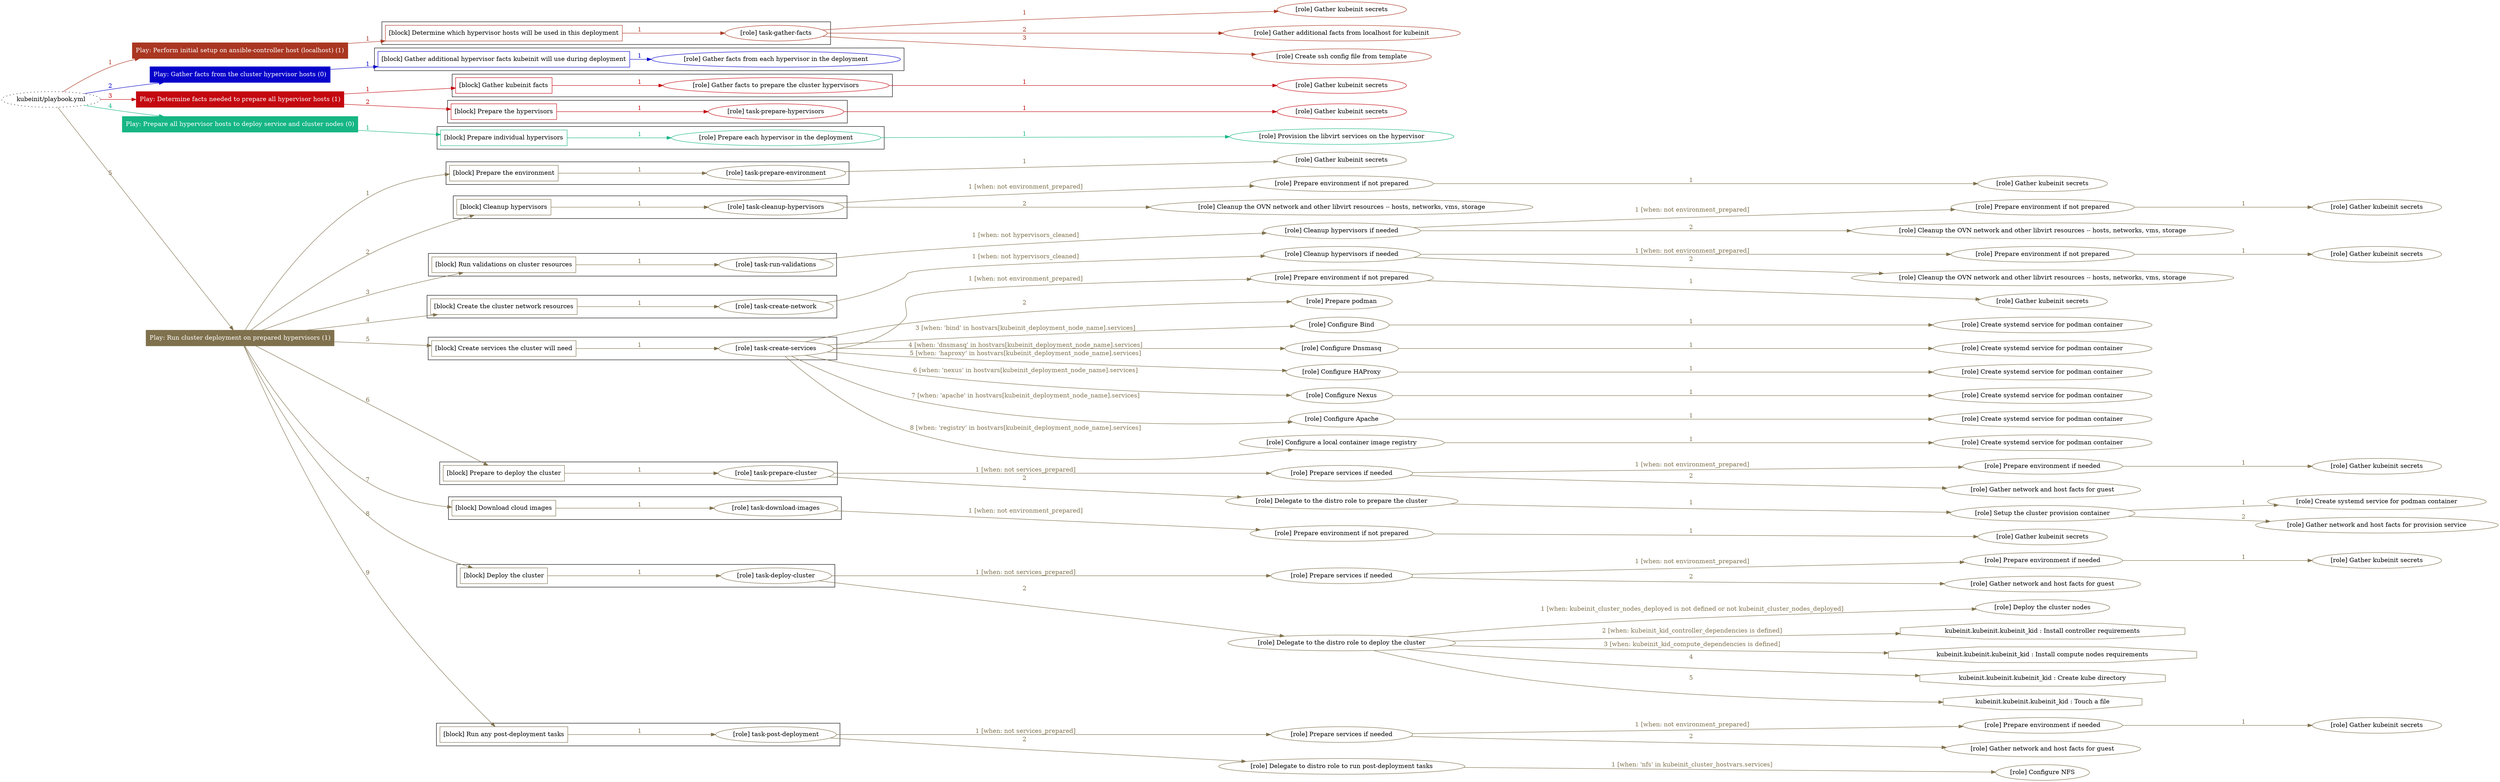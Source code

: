 digraph {
	graph [concentrate=true ordering=in rankdir=LR ratio=fill]
	edge [esep=5 sep=10]
	"kubeinit/playbook.yml" [URL="/home/runner/work/kubeinit/kubeinit/kubeinit/playbook.yml" id=playbook_79541e3f style=dotted]
	play_26c8e779 [label="Play: Perform initial setup on ansible-controller host (localhost) (1)" URL="/home/runner/work/kubeinit/kubeinit/kubeinit/playbook.yml" color="#aa3722" fontcolor="#ffffff" id=play_26c8e779 shape=box style=filled tooltip=localhost]
	"kubeinit/playbook.yml" -> play_26c8e779 [label="1 " color="#aa3722" fontcolor="#aa3722" id=edge_8988d601 labeltooltip="1 " tooltip="1 "]
	subgraph "Gather kubeinit secrets" {
		role_aeaece37 [label="[role] Gather kubeinit secrets" URL="/home/runner/.ansible/collections/ansible_collections/kubeinit/kubeinit/roles/kubeinit_prepare/tasks/build_hypervisors_group.yml" color="#aa3722" id=role_aeaece37 tooltip="Gather kubeinit secrets"]
	}
	subgraph "Gather additional facts from localhost for kubeinit" {
		role_9eec847f [label="[role] Gather additional facts from localhost for kubeinit" URL="/home/runner/.ansible/collections/ansible_collections/kubeinit/kubeinit/roles/kubeinit_prepare/tasks/build_hypervisors_group.yml" color="#aa3722" id=role_9eec847f tooltip="Gather additional facts from localhost for kubeinit"]
	}
	subgraph "Create ssh config file from template" {
		role_87ba02e7 [label="[role] Create ssh config file from template" URL="/home/runner/.ansible/collections/ansible_collections/kubeinit/kubeinit/roles/kubeinit_prepare/tasks/build_hypervisors_group.yml" color="#aa3722" id=role_87ba02e7 tooltip="Create ssh config file from template"]
	}
	subgraph "task-gather-facts" {
		role_8ce17338 [label="[role] task-gather-facts" URL="/home/runner/work/kubeinit/kubeinit/kubeinit/playbook.yml" color="#aa3722" id=role_8ce17338 tooltip="task-gather-facts"]
		role_8ce17338 -> role_aeaece37 [label="1 " color="#aa3722" fontcolor="#aa3722" id=edge_d1868c3d labeltooltip="1 " tooltip="1 "]
		role_8ce17338 -> role_9eec847f [label="2 " color="#aa3722" fontcolor="#aa3722" id=edge_282e87e9 labeltooltip="2 " tooltip="2 "]
		role_8ce17338 -> role_87ba02e7 [label="3 " color="#aa3722" fontcolor="#aa3722" id=edge_1ed24273 labeltooltip="3 " tooltip="3 "]
	}
	subgraph "Play: Perform initial setup on ansible-controller host (localhost) (1)" {
		play_26c8e779 -> block_5831ff7d [label=1 color="#aa3722" fontcolor="#aa3722" id=edge_ae1bc82e labeltooltip=1 tooltip=1]
		subgraph cluster_block_5831ff7d {
			block_5831ff7d [label="[block] Determine which hypervisor hosts will be used in this deployment" URL="/home/runner/work/kubeinit/kubeinit/kubeinit/playbook.yml" color="#aa3722" id=block_5831ff7d labeltooltip="Determine which hypervisor hosts will be used in this deployment" shape=box tooltip="Determine which hypervisor hosts will be used in this deployment"]
			block_5831ff7d -> role_8ce17338 [label="1 " color="#aa3722" fontcolor="#aa3722" id=edge_604981a9 labeltooltip="1 " tooltip="1 "]
		}
	}
	play_e674e7d5 [label="Play: Gather facts from the cluster hypervisor hosts (0)" URL="/home/runner/work/kubeinit/kubeinit/kubeinit/playbook.yml" color="#0602ca" fontcolor="#ffffff" id=play_e674e7d5 shape=box style=filled tooltip="Play: Gather facts from the cluster hypervisor hosts (0)"]
	"kubeinit/playbook.yml" -> play_e674e7d5 [label="2 " color="#0602ca" fontcolor="#0602ca" id=edge_25de1b1a labeltooltip="2 " tooltip="2 "]
	subgraph "Gather facts from each hypervisor in the deployment" {
		role_aee736d3 [label="[role] Gather facts from each hypervisor in the deployment" URL="/home/runner/work/kubeinit/kubeinit/kubeinit/playbook.yml" color="#0602ca" id=role_aee736d3 tooltip="Gather facts from each hypervisor in the deployment"]
	}
	subgraph "Play: Gather facts from the cluster hypervisor hosts (0)" {
		play_e674e7d5 -> block_ab4a58d5 [label=1 color="#0602ca" fontcolor="#0602ca" id=edge_89d11f02 labeltooltip=1 tooltip=1]
		subgraph cluster_block_ab4a58d5 {
			block_ab4a58d5 [label="[block] Gather additional hypervisor facts kubeinit will use during deployment" URL="/home/runner/work/kubeinit/kubeinit/kubeinit/playbook.yml" color="#0602ca" id=block_ab4a58d5 labeltooltip="Gather additional hypervisor facts kubeinit will use during deployment" shape=box tooltip="Gather additional hypervisor facts kubeinit will use during deployment"]
			block_ab4a58d5 -> role_aee736d3 [label="1 " color="#0602ca" fontcolor="#0602ca" id=edge_5551e52d labeltooltip="1 " tooltip="1 "]
		}
	}
	play_ed9dcb55 [label="Play: Determine facts needed to prepare all hypervisor hosts (1)" URL="/home/runner/work/kubeinit/kubeinit/kubeinit/playbook.yml" color="#c40810" fontcolor="#ffffff" id=play_ed9dcb55 shape=box style=filled tooltip=localhost]
	"kubeinit/playbook.yml" -> play_ed9dcb55 [label="3 " color="#c40810" fontcolor="#c40810" id=edge_3f5843a8 labeltooltip="3 " tooltip="3 "]
	subgraph "Gather kubeinit secrets" {
		role_28d73170 [label="[role] Gather kubeinit secrets" URL="/home/runner/.ansible/collections/ansible_collections/kubeinit/kubeinit/roles/kubeinit_prepare/tasks/gather_kubeinit_facts.yml" color="#c40810" id=role_28d73170 tooltip="Gather kubeinit secrets"]
	}
	subgraph "Gather facts to prepare the cluster hypervisors" {
		role_e8538171 [label="[role] Gather facts to prepare the cluster hypervisors" URL="/home/runner/work/kubeinit/kubeinit/kubeinit/playbook.yml" color="#c40810" id=role_e8538171 tooltip="Gather facts to prepare the cluster hypervisors"]
		role_e8538171 -> role_28d73170 [label="1 " color="#c40810" fontcolor="#c40810" id=edge_202aa873 labeltooltip="1 " tooltip="1 "]
	}
	subgraph "Gather kubeinit secrets" {
		role_7f4f9fd5 [label="[role] Gather kubeinit secrets" URL="/home/runner/.ansible/collections/ansible_collections/kubeinit/kubeinit/roles/kubeinit_prepare/tasks/gather_kubeinit_facts.yml" color="#c40810" id=role_7f4f9fd5 tooltip="Gather kubeinit secrets"]
	}
	subgraph "task-prepare-hypervisors" {
		role_4d806db1 [label="[role] task-prepare-hypervisors" URL="/home/runner/work/kubeinit/kubeinit/kubeinit/playbook.yml" color="#c40810" id=role_4d806db1 tooltip="task-prepare-hypervisors"]
		role_4d806db1 -> role_7f4f9fd5 [label="1 " color="#c40810" fontcolor="#c40810" id=edge_14dd0115 labeltooltip="1 " tooltip="1 "]
	}
	subgraph "Play: Determine facts needed to prepare all hypervisor hosts (1)" {
		play_ed9dcb55 -> block_19e93d2b [label=1 color="#c40810" fontcolor="#c40810" id=edge_f7c60423 labeltooltip=1 tooltip=1]
		subgraph cluster_block_19e93d2b {
			block_19e93d2b [label="[block] Gather kubeinit facts" URL="/home/runner/work/kubeinit/kubeinit/kubeinit/playbook.yml" color="#c40810" id=block_19e93d2b labeltooltip="Gather kubeinit facts" shape=box tooltip="Gather kubeinit facts"]
			block_19e93d2b -> role_e8538171 [label="1 " color="#c40810" fontcolor="#c40810" id=edge_b71b77ab labeltooltip="1 " tooltip="1 "]
		}
		play_ed9dcb55 -> block_091d758d [label=2 color="#c40810" fontcolor="#c40810" id=edge_b03a3d23 labeltooltip=2 tooltip=2]
		subgraph cluster_block_091d758d {
			block_091d758d [label="[block] Prepare the hypervisors" URL="/home/runner/work/kubeinit/kubeinit/kubeinit/playbook.yml" color="#c40810" id=block_091d758d labeltooltip="Prepare the hypervisors" shape=box tooltip="Prepare the hypervisors"]
			block_091d758d -> role_4d806db1 [label="1 " color="#c40810" fontcolor="#c40810" id=edge_c1de7506 labeltooltip="1 " tooltip="1 "]
		}
	}
	play_1d699cfe [label="Play: Prepare all hypervisor hosts to deploy service and cluster nodes (0)" URL="/home/runner/work/kubeinit/kubeinit/kubeinit/playbook.yml" color="#16b684" fontcolor="#ffffff" id=play_1d699cfe shape=box style=filled tooltip="Play: Prepare all hypervisor hosts to deploy service and cluster nodes (0)"]
	"kubeinit/playbook.yml" -> play_1d699cfe [label="4 " color="#16b684" fontcolor="#16b684" id=edge_c2a1ce18 labeltooltip="4 " tooltip="4 "]
	subgraph "Provision the libvirt services on the hypervisor" {
		role_75b292bc [label="[role] Provision the libvirt services on the hypervisor" URL="/home/runner/.ansible/collections/ansible_collections/kubeinit/kubeinit/roles/kubeinit_prepare/tasks/prepare_hypervisor.yml" color="#16b684" id=role_75b292bc tooltip="Provision the libvirt services on the hypervisor"]
	}
	subgraph "Prepare each hypervisor in the deployment" {
		role_d7b59874 [label="[role] Prepare each hypervisor in the deployment" URL="/home/runner/work/kubeinit/kubeinit/kubeinit/playbook.yml" color="#16b684" id=role_d7b59874 tooltip="Prepare each hypervisor in the deployment"]
		role_d7b59874 -> role_75b292bc [label="1 " color="#16b684" fontcolor="#16b684" id=edge_bbb09a56 labeltooltip="1 " tooltip="1 "]
	}
	subgraph "Play: Prepare all hypervisor hosts to deploy service and cluster nodes (0)" {
		play_1d699cfe -> block_638eb447 [label=1 color="#16b684" fontcolor="#16b684" id=edge_f7ec9edc labeltooltip=1 tooltip=1]
		subgraph cluster_block_638eb447 {
			block_638eb447 [label="[block] Prepare individual hypervisors" URL="/home/runner/work/kubeinit/kubeinit/kubeinit/playbook.yml" color="#16b684" id=block_638eb447 labeltooltip="Prepare individual hypervisors" shape=box tooltip="Prepare individual hypervisors"]
			block_638eb447 -> role_d7b59874 [label="1 " color="#16b684" fontcolor="#16b684" id=edge_324ed79d labeltooltip="1 " tooltip="1 "]
		}
	}
	play_2440c333 [label="Play: Run cluster deployment on prepared hypervisors (1)" URL="/home/runner/work/kubeinit/kubeinit/kubeinit/playbook.yml" color="#7f714d" fontcolor="#ffffff" id=play_2440c333 shape=box style=filled tooltip=localhost]
	"kubeinit/playbook.yml" -> play_2440c333 [label="5 " color="#7f714d" fontcolor="#7f714d" id=edge_60527dc0 labeltooltip="5 " tooltip="5 "]
	subgraph "Gather kubeinit secrets" {
		role_a4f2343d [label="[role] Gather kubeinit secrets" URL="/home/runner/.ansible/collections/ansible_collections/kubeinit/kubeinit/roles/kubeinit_prepare/tasks/gather_kubeinit_facts.yml" color="#7f714d" id=role_a4f2343d tooltip="Gather kubeinit secrets"]
	}
	subgraph "task-prepare-environment" {
		role_14c4640f [label="[role] task-prepare-environment" URL="/home/runner/work/kubeinit/kubeinit/kubeinit/playbook.yml" color="#7f714d" id=role_14c4640f tooltip="task-prepare-environment"]
		role_14c4640f -> role_a4f2343d [label="1 " color="#7f714d" fontcolor="#7f714d" id=edge_bebf79c7 labeltooltip="1 " tooltip="1 "]
	}
	subgraph "Gather kubeinit secrets" {
		role_a618d29a [label="[role] Gather kubeinit secrets" URL="/home/runner/.ansible/collections/ansible_collections/kubeinit/kubeinit/roles/kubeinit_prepare/tasks/gather_kubeinit_facts.yml" color="#7f714d" id=role_a618d29a tooltip="Gather kubeinit secrets"]
	}
	subgraph "Prepare environment if not prepared" {
		role_bf1acd76 [label="[role] Prepare environment if not prepared" URL="/home/runner/.ansible/collections/ansible_collections/kubeinit/kubeinit/roles/kubeinit_prepare/tasks/cleanup_hypervisors.yml" color="#7f714d" id=role_bf1acd76 tooltip="Prepare environment if not prepared"]
		role_bf1acd76 -> role_a618d29a [label="1 " color="#7f714d" fontcolor="#7f714d" id=edge_2f3f2325 labeltooltip="1 " tooltip="1 "]
	}
	subgraph "Cleanup the OVN network and other libvirt resources -- hosts, networks, vms, storage" {
		role_d01273cd [label="[role] Cleanup the OVN network and other libvirt resources -- hosts, networks, vms, storage" URL="/home/runner/.ansible/collections/ansible_collections/kubeinit/kubeinit/roles/kubeinit_prepare/tasks/cleanup_hypervisors.yml" color="#7f714d" id=role_d01273cd tooltip="Cleanup the OVN network and other libvirt resources -- hosts, networks, vms, storage"]
	}
	subgraph "task-cleanup-hypervisors" {
		role_d1f30186 [label="[role] task-cleanup-hypervisors" URL="/home/runner/work/kubeinit/kubeinit/kubeinit/playbook.yml" color="#7f714d" id=role_d1f30186 tooltip="task-cleanup-hypervisors"]
		role_d1f30186 -> role_bf1acd76 [label="1 [when: not environment_prepared]" color="#7f714d" fontcolor="#7f714d" id=edge_6ead3f8d labeltooltip="1 [when: not environment_prepared]" tooltip="1 [when: not environment_prepared]"]
		role_d1f30186 -> role_d01273cd [label="2 " color="#7f714d" fontcolor="#7f714d" id=edge_6fa1b409 labeltooltip="2 " tooltip="2 "]
	}
	subgraph "Gather kubeinit secrets" {
		role_d3eb1003 [label="[role] Gather kubeinit secrets" URL="/home/runner/.ansible/collections/ansible_collections/kubeinit/kubeinit/roles/kubeinit_prepare/tasks/gather_kubeinit_facts.yml" color="#7f714d" id=role_d3eb1003 tooltip="Gather kubeinit secrets"]
	}
	subgraph "Prepare environment if not prepared" {
		role_047a31d1 [label="[role] Prepare environment if not prepared" URL="/home/runner/.ansible/collections/ansible_collections/kubeinit/kubeinit/roles/kubeinit_prepare/tasks/cleanup_hypervisors.yml" color="#7f714d" id=role_047a31d1 tooltip="Prepare environment if not prepared"]
		role_047a31d1 -> role_d3eb1003 [label="1 " color="#7f714d" fontcolor="#7f714d" id=edge_0b61aef5 labeltooltip="1 " tooltip="1 "]
	}
	subgraph "Cleanup the OVN network and other libvirt resources -- hosts, networks, vms, storage" {
		role_cc33bcde [label="[role] Cleanup the OVN network and other libvirt resources -- hosts, networks, vms, storage" URL="/home/runner/.ansible/collections/ansible_collections/kubeinit/kubeinit/roles/kubeinit_prepare/tasks/cleanup_hypervisors.yml" color="#7f714d" id=role_cc33bcde tooltip="Cleanup the OVN network and other libvirt resources -- hosts, networks, vms, storage"]
	}
	subgraph "Cleanup hypervisors if needed" {
		role_0926f16d [label="[role] Cleanup hypervisors if needed" URL="/home/runner/.ansible/collections/ansible_collections/kubeinit/kubeinit/roles/kubeinit_validations/tasks/main.yml" color="#7f714d" id=role_0926f16d tooltip="Cleanup hypervisors if needed"]
		role_0926f16d -> role_047a31d1 [label="1 [when: not environment_prepared]" color="#7f714d" fontcolor="#7f714d" id=edge_1082efed labeltooltip="1 [when: not environment_prepared]" tooltip="1 [when: not environment_prepared]"]
		role_0926f16d -> role_cc33bcde [label="2 " color="#7f714d" fontcolor="#7f714d" id=edge_0d527534 labeltooltip="2 " tooltip="2 "]
	}
	subgraph "task-run-validations" {
		role_dab87984 [label="[role] task-run-validations" URL="/home/runner/work/kubeinit/kubeinit/kubeinit/playbook.yml" color="#7f714d" id=role_dab87984 tooltip="task-run-validations"]
		role_dab87984 -> role_0926f16d [label="1 [when: not hypervisors_cleaned]" color="#7f714d" fontcolor="#7f714d" id=edge_0d5d5e05 labeltooltip="1 [when: not hypervisors_cleaned]" tooltip="1 [when: not hypervisors_cleaned]"]
	}
	subgraph "Gather kubeinit secrets" {
		role_70370b35 [label="[role] Gather kubeinit secrets" URL="/home/runner/.ansible/collections/ansible_collections/kubeinit/kubeinit/roles/kubeinit_prepare/tasks/gather_kubeinit_facts.yml" color="#7f714d" id=role_70370b35 tooltip="Gather kubeinit secrets"]
	}
	subgraph "Prepare environment if not prepared" {
		role_aed953ca [label="[role] Prepare environment if not prepared" URL="/home/runner/.ansible/collections/ansible_collections/kubeinit/kubeinit/roles/kubeinit_prepare/tasks/cleanup_hypervisors.yml" color="#7f714d" id=role_aed953ca tooltip="Prepare environment if not prepared"]
		role_aed953ca -> role_70370b35 [label="1 " color="#7f714d" fontcolor="#7f714d" id=edge_cee04be6 labeltooltip="1 " tooltip="1 "]
	}
	subgraph "Cleanup the OVN network and other libvirt resources -- hosts, networks, vms, storage" {
		role_7764d1d2 [label="[role] Cleanup the OVN network and other libvirt resources -- hosts, networks, vms, storage" URL="/home/runner/.ansible/collections/ansible_collections/kubeinit/kubeinit/roles/kubeinit_prepare/tasks/cleanup_hypervisors.yml" color="#7f714d" id=role_7764d1d2 tooltip="Cleanup the OVN network and other libvirt resources -- hosts, networks, vms, storage"]
	}
	subgraph "Cleanup hypervisors if needed" {
		role_1d253d7e [label="[role] Cleanup hypervisors if needed" URL="/home/runner/.ansible/collections/ansible_collections/kubeinit/kubeinit/roles/kubeinit_libvirt/tasks/create_network.yml" color="#7f714d" id=role_1d253d7e tooltip="Cleanup hypervisors if needed"]
		role_1d253d7e -> role_aed953ca [label="1 [when: not environment_prepared]" color="#7f714d" fontcolor="#7f714d" id=edge_e3dfb43f labeltooltip="1 [when: not environment_prepared]" tooltip="1 [when: not environment_prepared]"]
		role_1d253d7e -> role_7764d1d2 [label="2 " color="#7f714d" fontcolor="#7f714d" id=edge_737e1854 labeltooltip="2 " tooltip="2 "]
	}
	subgraph "task-create-network" {
		role_d78de27f [label="[role] task-create-network" URL="/home/runner/work/kubeinit/kubeinit/kubeinit/playbook.yml" color="#7f714d" id=role_d78de27f tooltip="task-create-network"]
		role_d78de27f -> role_1d253d7e [label="1 [when: not hypervisors_cleaned]" color="#7f714d" fontcolor="#7f714d" id=edge_42c354cd labeltooltip="1 [when: not hypervisors_cleaned]" tooltip="1 [when: not hypervisors_cleaned]"]
	}
	subgraph "Gather kubeinit secrets" {
		role_b8cc7cc4 [label="[role] Gather kubeinit secrets" URL="/home/runner/.ansible/collections/ansible_collections/kubeinit/kubeinit/roles/kubeinit_prepare/tasks/gather_kubeinit_facts.yml" color="#7f714d" id=role_b8cc7cc4 tooltip="Gather kubeinit secrets"]
	}
	subgraph "Prepare environment if not prepared" {
		role_7da14a32 [label="[role] Prepare environment if not prepared" URL="/home/runner/.ansible/collections/ansible_collections/kubeinit/kubeinit/roles/kubeinit_services/tasks/main.yml" color="#7f714d" id=role_7da14a32 tooltip="Prepare environment if not prepared"]
		role_7da14a32 -> role_b8cc7cc4 [label="1 " color="#7f714d" fontcolor="#7f714d" id=edge_ada82714 labeltooltip="1 " tooltip="1 "]
	}
	subgraph "Prepare podman" {
		role_431445ba [label="[role] Prepare podman" URL="/home/runner/.ansible/collections/ansible_collections/kubeinit/kubeinit/roles/kubeinit_services/tasks/00_create_service_pod.yml" color="#7f714d" id=role_431445ba tooltip="Prepare podman"]
	}
	subgraph "Create systemd service for podman container" {
		role_997f4a48 [label="[role] Create systemd service for podman container" URL="/home/runner/.ansible/collections/ansible_collections/kubeinit/kubeinit/roles/kubeinit_bind/tasks/main.yml" color="#7f714d" id=role_997f4a48 tooltip="Create systemd service for podman container"]
	}
	subgraph "Configure Bind" {
		role_c1987ecc [label="[role] Configure Bind" URL="/home/runner/.ansible/collections/ansible_collections/kubeinit/kubeinit/roles/kubeinit_services/tasks/start_services_containers.yml" color="#7f714d" id=role_c1987ecc tooltip="Configure Bind"]
		role_c1987ecc -> role_997f4a48 [label="1 " color="#7f714d" fontcolor="#7f714d" id=edge_bfa7f6ba labeltooltip="1 " tooltip="1 "]
	}
	subgraph "Create systemd service for podman container" {
		role_89758a76 [label="[role] Create systemd service for podman container" URL="/home/runner/.ansible/collections/ansible_collections/kubeinit/kubeinit/roles/kubeinit_dnsmasq/tasks/main.yml" color="#7f714d" id=role_89758a76 tooltip="Create systemd service for podman container"]
	}
	subgraph "Configure Dnsmasq" {
		role_699c777f [label="[role] Configure Dnsmasq" URL="/home/runner/.ansible/collections/ansible_collections/kubeinit/kubeinit/roles/kubeinit_services/tasks/start_services_containers.yml" color="#7f714d" id=role_699c777f tooltip="Configure Dnsmasq"]
		role_699c777f -> role_89758a76 [label="1 " color="#7f714d" fontcolor="#7f714d" id=edge_a4208f4d labeltooltip="1 " tooltip="1 "]
	}
	subgraph "Create systemd service for podman container" {
		role_d0e12fec [label="[role] Create systemd service for podman container" URL="/home/runner/.ansible/collections/ansible_collections/kubeinit/kubeinit/roles/kubeinit_haproxy/tasks/main.yml" color="#7f714d" id=role_d0e12fec tooltip="Create systemd service for podman container"]
	}
	subgraph "Configure HAProxy" {
		role_b4b3f5c3 [label="[role] Configure HAProxy" URL="/home/runner/.ansible/collections/ansible_collections/kubeinit/kubeinit/roles/kubeinit_services/tasks/start_services_containers.yml" color="#7f714d" id=role_b4b3f5c3 tooltip="Configure HAProxy"]
		role_b4b3f5c3 -> role_d0e12fec [label="1 " color="#7f714d" fontcolor="#7f714d" id=edge_2c613275 labeltooltip="1 " tooltip="1 "]
	}
	subgraph "Create systemd service for podman container" {
		role_9c5fca17 [label="[role] Create systemd service for podman container" URL="/home/runner/.ansible/collections/ansible_collections/kubeinit/kubeinit/roles/kubeinit_nexus/tasks/main.yml" color="#7f714d" id=role_9c5fca17 tooltip="Create systemd service for podman container"]
	}
	subgraph "Configure Nexus" {
		role_ca361457 [label="[role] Configure Nexus" URL="/home/runner/.ansible/collections/ansible_collections/kubeinit/kubeinit/roles/kubeinit_services/tasks/start_services_containers.yml" color="#7f714d" id=role_ca361457 tooltip="Configure Nexus"]
		role_ca361457 -> role_9c5fca17 [label="1 " color="#7f714d" fontcolor="#7f714d" id=edge_75a67130 labeltooltip="1 " tooltip="1 "]
	}
	subgraph "Create systemd service for podman container" {
		role_3adc36b9 [label="[role] Create systemd service for podman container" URL="/home/runner/.ansible/collections/ansible_collections/kubeinit/kubeinit/roles/kubeinit_apache/tasks/main.yml" color="#7f714d" id=role_3adc36b9 tooltip="Create systemd service for podman container"]
	}
	subgraph "Configure Apache" {
		role_41efae50 [label="[role] Configure Apache" URL="/home/runner/.ansible/collections/ansible_collections/kubeinit/kubeinit/roles/kubeinit_services/tasks/start_services_containers.yml" color="#7f714d" id=role_41efae50 tooltip="Configure Apache"]
		role_41efae50 -> role_3adc36b9 [label="1 " color="#7f714d" fontcolor="#7f714d" id=edge_8f808936 labeltooltip="1 " tooltip="1 "]
	}
	subgraph "Create systemd service for podman container" {
		role_e5d8d9f6 [label="[role] Create systemd service for podman container" URL="/home/runner/.ansible/collections/ansible_collections/kubeinit/kubeinit/roles/kubeinit_registry/tasks/main.yml" color="#7f714d" id=role_e5d8d9f6 tooltip="Create systemd service for podman container"]
	}
	subgraph "Configure a local container image registry" {
		role_c251d796 [label="[role] Configure a local container image registry" URL="/home/runner/.ansible/collections/ansible_collections/kubeinit/kubeinit/roles/kubeinit_services/tasks/start_services_containers.yml" color="#7f714d" id=role_c251d796 tooltip="Configure a local container image registry"]
		role_c251d796 -> role_e5d8d9f6 [label="1 " color="#7f714d" fontcolor="#7f714d" id=edge_aef77eac labeltooltip="1 " tooltip="1 "]
	}
	subgraph "task-create-services" {
		role_88c120f2 [label="[role] task-create-services" URL="/home/runner/work/kubeinit/kubeinit/kubeinit/playbook.yml" color="#7f714d" id=role_88c120f2 tooltip="task-create-services"]
		role_88c120f2 -> role_7da14a32 [label="1 [when: not environment_prepared]" color="#7f714d" fontcolor="#7f714d" id=edge_8d6d1246 labeltooltip="1 [when: not environment_prepared]" tooltip="1 [when: not environment_prepared]"]
		role_88c120f2 -> role_431445ba [label="2 " color="#7f714d" fontcolor="#7f714d" id=edge_bbcdcdc8 labeltooltip="2 " tooltip="2 "]
		role_88c120f2 -> role_c1987ecc [label="3 [when: 'bind' in hostvars[kubeinit_deployment_node_name].services]" color="#7f714d" fontcolor="#7f714d" id=edge_1173855e labeltooltip="3 [when: 'bind' in hostvars[kubeinit_deployment_node_name].services]" tooltip="3 [when: 'bind' in hostvars[kubeinit_deployment_node_name].services]"]
		role_88c120f2 -> role_699c777f [label="4 [when: 'dnsmasq' in hostvars[kubeinit_deployment_node_name].services]" color="#7f714d" fontcolor="#7f714d" id=edge_37476e5d labeltooltip="4 [when: 'dnsmasq' in hostvars[kubeinit_deployment_node_name].services]" tooltip="4 [when: 'dnsmasq' in hostvars[kubeinit_deployment_node_name].services]"]
		role_88c120f2 -> role_b4b3f5c3 [label="5 [when: 'haproxy' in hostvars[kubeinit_deployment_node_name].services]" color="#7f714d" fontcolor="#7f714d" id=edge_f7bda919 labeltooltip="5 [when: 'haproxy' in hostvars[kubeinit_deployment_node_name].services]" tooltip="5 [when: 'haproxy' in hostvars[kubeinit_deployment_node_name].services]"]
		role_88c120f2 -> role_ca361457 [label="6 [when: 'nexus' in hostvars[kubeinit_deployment_node_name].services]" color="#7f714d" fontcolor="#7f714d" id=edge_4fb6ec3a labeltooltip="6 [when: 'nexus' in hostvars[kubeinit_deployment_node_name].services]" tooltip="6 [when: 'nexus' in hostvars[kubeinit_deployment_node_name].services]"]
		role_88c120f2 -> role_41efae50 [label="7 [when: 'apache' in hostvars[kubeinit_deployment_node_name].services]" color="#7f714d" fontcolor="#7f714d" id=edge_2bca6801 labeltooltip="7 [when: 'apache' in hostvars[kubeinit_deployment_node_name].services]" tooltip="7 [when: 'apache' in hostvars[kubeinit_deployment_node_name].services]"]
		role_88c120f2 -> role_c251d796 [label="8 [when: 'registry' in hostvars[kubeinit_deployment_node_name].services]" color="#7f714d" fontcolor="#7f714d" id=edge_c89e6808 labeltooltip="8 [when: 'registry' in hostvars[kubeinit_deployment_node_name].services]" tooltip="8 [when: 'registry' in hostvars[kubeinit_deployment_node_name].services]"]
	}
	subgraph "Gather kubeinit secrets" {
		role_b1896305 [label="[role] Gather kubeinit secrets" URL="/home/runner/.ansible/collections/ansible_collections/kubeinit/kubeinit/roles/kubeinit_prepare/tasks/gather_kubeinit_facts.yml" color="#7f714d" id=role_b1896305 tooltip="Gather kubeinit secrets"]
	}
	subgraph "Prepare environment if needed" {
		role_3843501e [label="[role] Prepare environment if needed" URL="/home/runner/.ansible/collections/ansible_collections/kubeinit/kubeinit/roles/kubeinit_services/tasks/prepare_services.yml" color="#7f714d" id=role_3843501e tooltip="Prepare environment if needed"]
		role_3843501e -> role_b1896305 [label="1 " color="#7f714d" fontcolor="#7f714d" id=edge_e4344afa labeltooltip="1 " tooltip="1 "]
	}
	subgraph "Gather network and host facts for guest" {
		role_762e1514 [label="[role] Gather network and host facts for guest" URL="/home/runner/.ansible/collections/ansible_collections/kubeinit/kubeinit/roles/kubeinit_services/tasks/prepare_services.yml" color="#7f714d" id=role_762e1514 tooltip="Gather network and host facts for guest"]
	}
	subgraph "Prepare services if needed" {
		role_4b400eee [label="[role] Prepare services if needed" URL="/home/runner/.ansible/collections/ansible_collections/kubeinit/kubeinit/roles/kubeinit_prepare/tasks/prepare_cluster.yml" color="#7f714d" id=role_4b400eee tooltip="Prepare services if needed"]
		role_4b400eee -> role_3843501e [label="1 [when: not environment_prepared]" color="#7f714d" fontcolor="#7f714d" id=edge_202cbba6 labeltooltip="1 [when: not environment_prepared]" tooltip="1 [when: not environment_prepared]"]
		role_4b400eee -> role_762e1514 [label="2 " color="#7f714d" fontcolor="#7f714d" id=edge_14e909d4 labeltooltip="2 " tooltip="2 "]
	}
	subgraph "Create systemd service for podman container" {
		role_8a10a3e8 [label="[role] Create systemd service for podman container" URL="/home/runner/.ansible/collections/ansible_collections/kubeinit/kubeinit/roles/kubeinit_services/tasks/create_provision_container.yml" color="#7f714d" id=role_8a10a3e8 tooltip="Create systemd service for podman container"]
	}
	subgraph "Gather network and host facts for provision service" {
		role_bde8934e [label="[role] Gather network and host facts for provision service" URL="/home/runner/.ansible/collections/ansible_collections/kubeinit/kubeinit/roles/kubeinit_services/tasks/create_provision_container.yml" color="#7f714d" id=role_bde8934e tooltip="Gather network and host facts for provision service"]
	}
	subgraph "Setup the cluster provision container" {
		role_f3881dbd [label="[role] Setup the cluster provision container" URL="/home/runner/.ansible/collections/ansible_collections/kubeinit/kubeinit/roles/kubeinit_kid/tasks/prepare_cluster.yml" color="#7f714d" id=role_f3881dbd tooltip="Setup the cluster provision container"]
		role_f3881dbd -> role_8a10a3e8 [label="1 " color="#7f714d" fontcolor="#7f714d" id=edge_a8ed0923 labeltooltip="1 " tooltip="1 "]
		role_f3881dbd -> role_bde8934e [label="2 " color="#7f714d" fontcolor="#7f714d" id=edge_0833014b labeltooltip="2 " tooltip="2 "]
	}
	subgraph "Delegate to the distro role to prepare the cluster" {
		role_7dae637f [label="[role] Delegate to the distro role to prepare the cluster" URL="/home/runner/.ansible/collections/ansible_collections/kubeinit/kubeinit/roles/kubeinit_prepare/tasks/prepare_cluster.yml" color="#7f714d" id=role_7dae637f tooltip="Delegate to the distro role to prepare the cluster"]
		role_7dae637f -> role_f3881dbd [label="1 " color="#7f714d" fontcolor="#7f714d" id=edge_476d23e9 labeltooltip="1 " tooltip="1 "]
	}
	subgraph "task-prepare-cluster" {
		role_e53887cd [label="[role] task-prepare-cluster" URL="/home/runner/work/kubeinit/kubeinit/kubeinit/playbook.yml" color="#7f714d" id=role_e53887cd tooltip="task-prepare-cluster"]
		role_e53887cd -> role_4b400eee [label="1 [when: not services_prepared]" color="#7f714d" fontcolor="#7f714d" id=edge_366634ee labeltooltip="1 [when: not services_prepared]" tooltip="1 [when: not services_prepared]"]
		role_e53887cd -> role_7dae637f [label="2 " color="#7f714d" fontcolor="#7f714d" id=edge_77cf31e7 labeltooltip="2 " tooltip="2 "]
	}
	subgraph "Gather kubeinit secrets" {
		role_3e22f803 [label="[role] Gather kubeinit secrets" URL="/home/runner/.ansible/collections/ansible_collections/kubeinit/kubeinit/roles/kubeinit_prepare/tasks/gather_kubeinit_facts.yml" color="#7f714d" id=role_3e22f803 tooltip="Gather kubeinit secrets"]
	}
	subgraph "Prepare environment if not prepared" {
		role_de74c7cd [label="[role] Prepare environment if not prepared" URL="/home/runner/.ansible/collections/ansible_collections/kubeinit/kubeinit/roles/kubeinit_libvirt/tasks/download_cloud_images.yml" color="#7f714d" id=role_de74c7cd tooltip="Prepare environment if not prepared"]
		role_de74c7cd -> role_3e22f803 [label="1 " color="#7f714d" fontcolor="#7f714d" id=edge_935c4e23 labeltooltip="1 " tooltip="1 "]
	}
	subgraph "task-download-images" {
		role_650395e8 [label="[role] task-download-images" URL="/home/runner/work/kubeinit/kubeinit/kubeinit/playbook.yml" color="#7f714d" id=role_650395e8 tooltip="task-download-images"]
		role_650395e8 -> role_de74c7cd [label="1 [when: not environment_prepared]" color="#7f714d" fontcolor="#7f714d" id=edge_17436402 labeltooltip="1 [when: not environment_prepared]" tooltip="1 [when: not environment_prepared]"]
	}
	subgraph "Gather kubeinit secrets" {
		role_77732e75 [label="[role] Gather kubeinit secrets" URL="/home/runner/.ansible/collections/ansible_collections/kubeinit/kubeinit/roles/kubeinit_prepare/tasks/gather_kubeinit_facts.yml" color="#7f714d" id=role_77732e75 tooltip="Gather kubeinit secrets"]
	}
	subgraph "Prepare environment if needed" {
		role_eae50611 [label="[role] Prepare environment if needed" URL="/home/runner/.ansible/collections/ansible_collections/kubeinit/kubeinit/roles/kubeinit_services/tasks/prepare_services.yml" color="#7f714d" id=role_eae50611 tooltip="Prepare environment if needed"]
		role_eae50611 -> role_77732e75 [label="1 " color="#7f714d" fontcolor="#7f714d" id=edge_f092ae3c labeltooltip="1 " tooltip="1 "]
	}
	subgraph "Gather network and host facts for guest" {
		role_5d7fcd51 [label="[role] Gather network and host facts for guest" URL="/home/runner/.ansible/collections/ansible_collections/kubeinit/kubeinit/roles/kubeinit_services/tasks/prepare_services.yml" color="#7f714d" id=role_5d7fcd51 tooltip="Gather network and host facts for guest"]
	}
	subgraph "Prepare services if needed" {
		role_ed2459b7 [label="[role] Prepare services if needed" URL="/home/runner/.ansible/collections/ansible_collections/kubeinit/kubeinit/roles/kubeinit_prepare/tasks/deploy_cluster.yml" color="#7f714d" id=role_ed2459b7 tooltip="Prepare services if needed"]
		role_ed2459b7 -> role_eae50611 [label="1 [when: not environment_prepared]" color="#7f714d" fontcolor="#7f714d" id=edge_c02e334c labeltooltip="1 [when: not environment_prepared]" tooltip="1 [when: not environment_prepared]"]
		role_ed2459b7 -> role_5d7fcd51 [label="2 " color="#7f714d" fontcolor="#7f714d" id=edge_e139c90e labeltooltip="2 " tooltip="2 "]
	}
	subgraph "Deploy the cluster nodes" {
		role_92e8ef61 [label="[role] Deploy the cluster nodes" URL="/home/runner/.ansible/collections/ansible_collections/kubeinit/kubeinit/roles/kubeinit_kid/tasks/main.yml" color="#7f714d" id=role_92e8ef61 tooltip="Deploy the cluster nodes"]
	}
	subgraph "Delegate to the distro role to deploy the cluster" {
		role_79a28dc5 [label="[role] Delegate to the distro role to deploy the cluster" URL="/home/runner/.ansible/collections/ansible_collections/kubeinit/kubeinit/roles/kubeinit_prepare/tasks/deploy_cluster.yml" color="#7f714d" id=role_79a28dc5 tooltip="Delegate to the distro role to deploy the cluster"]
		role_79a28dc5 -> role_92e8ef61 [label="1 [when: kubeinit_cluster_nodes_deployed is not defined or not kubeinit_cluster_nodes_deployed]" color="#7f714d" fontcolor="#7f714d" id=edge_cb04f106 labeltooltip="1 [when: kubeinit_cluster_nodes_deployed is not defined or not kubeinit_cluster_nodes_deployed]" tooltip="1 [when: kubeinit_cluster_nodes_deployed is not defined or not kubeinit_cluster_nodes_deployed]"]
		task_298ffd7e [label="kubeinit.kubeinit.kubeinit_kid : Install controller requirements" URL="/home/runner/.ansible/collections/ansible_collections/kubeinit/kubeinit/roles/kubeinit_kid/tasks/main.yml" color="#7f714d" id=task_298ffd7e shape=octagon tooltip="kubeinit.kubeinit.kubeinit_kid : Install controller requirements"]
		role_79a28dc5 -> task_298ffd7e [label="2 [when: kubeinit_kid_controller_dependencies is defined]" color="#7f714d" fontcolor="#7f714d" id=edge_a9da636b labeltooltip="2 [when: kubeinit_kid_controller_dependencies is defined]" tooltip="2 [when: kubeinit_kid_controller_dependencies is defined]"]
		task_a9a3cc16 [label="kubeinit.kubeinit.kubeinit_kid : Install compute nodes requirements" URL="/home/runner/.ansible/collections/ansible_collections/kubeinit/kubeinit/roles/kubeinit_kid/tasks/main.yml" color="#7f714d" id=task_a9a3cc16 shape=octagon tooltip="kubeinit.kubeinit.kubeinit_kid : Install compute nodes requirements"]
		role_79a28dc5 -> task_a9a3cc16 [label="3 [when: kubeinit_kid_compute_dependencies is defined]" color="#7f714d" fontcolor="#7f714d" id=edge_eafbf97f labeltooltip="3 [when: kubeinit_kid_compute_dependencies is defined]" tooltip="3 [when: kubeinit_kid_compute_dependencies is defined]"]
		task_584589c5 [label="kubeinit.kubeinit.kubeinit_kid : Create kube directory" URL="/home/runner/.ansible/collections/ansible_collections/kubeinit/kubeinit/roles/kubeinit_kid/tasks/main.yml" color="#7f714d" id=task_584589c5 shape=octagon tooltip="kubeinit.kubeinit.kubeinit_kid : Create kube directory"]
		role_79a28dc5 -> task_584589c5 [label="4 " color="#7f714d" fontcolor="#7f714d" id=edge_8ead51aa labeltooltip="4 " tooltip="4 "]
		task_0fd0edf8 [label="kubeinit.kubeinit.kubeinit_kid : Touch a file" URL="/home/runner/.ansible/collections/ansible_collections/kubeinit/kubeinit/roles/kubeinit_kid/tasks/main.yml" color="#7f714d" id=task_0fd0edf8 shape=octagon tooltip="kubeinit.kubeinit.kubeinit_kid : Touch a file"]
		role_79a28dc5 -> task_0fd0edf8 [label="5 " color="#7f714d" fontcolor="#7f714d" id=edge_db07499a labeltooltip="5 " tooltip="5 "]
	}
	subgraph "task-deploy-cluster" {
		role_1383f184 [label="[role] task-deploy-cluster" URL="/home/runner/work/kubeinit/kubeinit/kubeinit/playbook.yml" color="#7f714d" id=role_1383f184 tooltip="task-deploy-cluster"]
		role_1383f184 -> role_ed2459b7 [label="1 [when: not services_prepared]" color="#7f714d" fontcolor="#7f714d" id=edge_8b27bfda labeltooltip="1 [when: not services_prepared]" tooltip="1 [when: not services_prepared]"]
		role_1383f184 -> role_79a28dc5 [label="2 " color="#7f714d" fontcolor="#7f714d" id=edge_c9b4ff20 labeltooltip="2 " tooltip="2 "]
	}
	subgraph "Gather kubeinit secrets" {
		role_530876bc [label="[role] Gather kubeinit secrets" URL="/home/runner/.ansible/collections/ansible_collections/kubeinit/kubeinit/roles/kubeinit_prepare/tasks/gather_kubeinit_facts.yml" color="#7f714d" id=role_530876bc tooltip="Gather kubeinit secrets"]
	}
	subgraph "Prepare environment if needed" {
		role_d7a09ae8 [label="[role] Prepare environment if needed" URL="/home/runner/.ansible/collections/ansible_collections/kubeinit/kubeinit/roles/kubeinit_services/tasks/prepare_services.yml" color="#7f714d" id=role_d7a09ae8 tooltip="Prepare environment if needed"]
		role_d7a09ae8 -> role_530876bc [label="1 " color="#7f714d" fontcolor="#7f714d" id=edge_d3eea1ab labeltooltip="1 " tooltip="1 "]
	}
	subgraph "Gather network and host facts for guest" {
		role_b40b75e1 [label="[role] Gather network and host facts for guest" URL="/home/runner/.ansible/collections/ansible_collections/kubeinit/kubeinit/roles/kubeinit_services/tasks/prepare_services.yml" color="#7f714d" id=role_b40b75e1 tooltip="Gather network and host facts for guest"]
	}
	subgraph "Prepare services if needed" {
		role_6b40909f [label="[role] Prepare services if needed" URL="/home/runner/.ansible/collections/ansible_collections/kubeinit/kubeinit/roles/kubeinit_prepare/tasks/post_deployment.yml" color="#7f714d" id=role_6b40909f tooltip="Prepare services if needed"]
		role_6b40909f -> role_d7a09ae8 [label="1 [when: not environment_prepared]" color="#7f714d" fontcolor="#7f714d" id=edge_a16fab62 labeltooltip="1 [when: not environment_prepared]" tooltip="1 [when: not environment_prepared]"]
		role_6b40909f -> role_b40b75e1 [label="2 " color="#7f714d" fontcolor="#7f714d" id=edge_7f74039e labeltooltip="2 " tooltip="2 "]
	}
	subgraph "Configure NFS" {
		role_cd759a36 [label="[role] Configure NFS" URL="/home/runner/.ansible/collections/ansible_collections/kubeinit/kubeinit/roles/kubeinit_kid/tasks/post_deployment_tasks.yml" color="#7f714d" id=role_cd759a36 tooltip="Configure NFS"]
	}
	subgraph "Delegate to distro role to run post-deployment tasks" {
		role_c1bf917a [label="[role] Delegate to distro role to run post-deployment tasks" URL="/home/runner/.ansible/collections/ansible_collections/kubeinit/kubeinit/roles/kubeinit_prepare/tasks/post_deployment.yml" color="#7f714d" id=role_c1bf917a tooltip="Delegate to distro role to run post-deployment tasks"]
		role_c1bf917a -> role_cd759a36 [label="1 [when: 'nfs' in kubeinit_cluster_hostvars.services]" color="#7f714d" fontcolor="#7f714d" id=edge_b5e03ec4 labeltooltip="1 [when: 'nfs' in kubeinit_cluster_hostvars.services]" tooltip="1 [when: 'nfs' in kubeinit_cluster_hostvars.services]"]
	}
	subgraph "task-post-deployment" {
		role_94a5ad44 [label="[role] task-post-deployment" URL="/home/runner/work/kubeinit/kubeinit/kubeinit/playbook.yml" color="#7f714d" id=role_94a5ad44 tooltip="task-post-deployment"]
		role_94a5ad44 -> role_6b40909f [label="1 [when: not services_prepared]" color="#7f714d" fontcolor="#7f714d" id=edge_7ccef0d4 labeltooltip="1 [when: not services_prepared]" tooltip="1 [when: not services_prepared]"]
		role_94a5ad44 -> role_c1bf917a [label="2 " color="#7f714d" fontcolor="#7f714d" id=edge_36438c59 labeltooltip="2 " tooltip="2 "]
	}
	subgraph "Play: Run cluster deployment on prepared hypervisors (1)" {
		play_2440c333 -> block_8d57cf64 [label=1 color="#7f714d" fontcolor="#7f714d" id=edge_2b5e3680 labeltooltip=1 tooltip=1]
		subgraph cluster_block_8d57cf64 {
			block_8d57cf64 [label="[block] Prepare the environment" URL="/home/runner/work/kubeinit/kubeinit/kubeinit/playbook.yml" color="#7f714d" id=block_8d57cf64 labeltooltip="Prepare the environment" shape=box tooltip="Prepare the environment"]
			block_8d57cf64 -> role_14c4640f [label="1 " color="#7f714d" fontcolor="#7f714d" id=edge_bf02a023 labeltooltip="1 " tooltip="1 "]
		}
		play_2440c333 -> block_e6358169 [label=2 color="#7f714d" fontcolor="#7f714d" id=edge_6dcf4c06 labeltooltip=2 tooltip=2]
		subgraph cluster_block_e6358169 {
			block_e6358169 [label="[block] Cleanup hypervisors" URL="/home/runner/work/kubeinit/kubeinit/kubeinit/playbook.yml" color="#7f714d" id=block_e6358169 labeltooltip="Cleanup hypervisors" shape=box tooltip="Cleanup hypervisors"]
			block_e6358169 -> role_d1f30186 [label="1 " color="#7f714d" fontcolor="#7f714d" id=edge_0112a359 labeltooltip="1 " tooltip="1 "]
		}
		play_2440c333 -> block_c86963a8 [label=3 color="#7f714d" fontcolor="#7f714d" id=edge_8a759ffd labeltooltip=3 tooltip=3]
		subgraph cluster_block_c86963a8 {
			block_c86963a8 [label="[block] Run validations on cluster resources" URL="/home/runner/work/kubeinit/kubeinit/kubeinit/playbook.yml" color="#7f714d" id=block_c86963a8 labeltooltip="Run validations on cluster resources" shape=box tooltip="Run validations on cluster resources"]
			block_c86963a8 -> role_dab87984 [label="1 " color="#7f714d" fontcolor="#7f714d" id=edge_c98973c4 labeltooltip="1 " tooltip="1 "]
		}
		play_2440c333 -> block_072d8a47 [label=4 color="#7f714d" fontcolor="#7f714d" id=edge_69b9f5ff labeltooltip=4 tooltip=4]
		subgraph cluster_block_072d8a47 {
			block_072d8a47 [label="[block] Create the cluster network resources" URL="/home/runner/work/kubeinit/kubeinit/kubeinit/playbook.yml" color="#7f714d" id=block_072d8a47 labeltooltip="Create the cluster network resources" shape=box tooltip="Create the cluster network resources"]
			block_072d8a47 -> role_d78de27f [label="1 " color="#7f714d" fontcolor="#7f714d" id=edge_920c8eab labeltooltip="1 " tooltip="1 "]
		}
		play_2440c333 -> block_a004609f [label=5 color="#7f714d" fontcolor="#7f714d" id=edge_48a3de7c labeltooltip=5 tooltip=5]
		subgraph cluster_block_a004609f {
			block_a004609f [label="[block] Create services the cluster will need" URL="/home/runner/work/kubeinit/kubeinit/kubeinit/playbook.yml" color="#7f714d" id=block_a004609f labeltooltip="Create services the cluster will need" shape=box tooltip="Create services the cluster will need"]
			block_a004609f -> role_88c120f2 [label="1 " color="#7f714d" fontcolor="#7f714d" id=edge_033b4e43 labeltooltip="1 " tooltip="1 "]
		}
		play_2440c333 -> block_cadf6a19 [label=6 color="#7f714d" fontcolor="#7f714d" id=edge_e267a535 labeltooltip=6 tooltip=6]
		subgraph cluster_block_cadf6a19 {
			block_cadf6a19 [label="[block] Prepare to deploy the cluster" URL="/home/runner/work/kubeinit/kubeinit/kubeinit/playbook.yml" color="#7f714d" id=block_cadf6a19 labeltooltip="Prepare to deploy the cluster" shape=box tooltip="Prepare to deploy the cluster"]
			block_cadf6a19 -> role_e53887cd [label="1 " color="#7f714d" fontcolor="#7f714d" id=edge_142db2d0 labeltooltip="1 " tooltip="1 "]
		}
		play_2440c333 -> block_f9e03166 [label=7 color="#7f714d" fontcolor="#7f714d" id=edge_b2fa42dc labeltooltip=7 tooltip=7]
		subgraph cluster_block_f9e03166 {
			block_f9e03166 [label="[block] Download cloud images" URL="/home/runner/work/kubeinit/kubeinit/kubeinit/playbook.yml" color="#7f714d" id=block_f9e03166 labeltooltip="Download cloud images" shape=box tooltip="Download cloud images"]
			block_f9e03166 -> role_650395e8 [label="1 " color="#7f714d" fontcolor="#7f714d" id=edge_c491bc03 labeltooltip="1 " tooltip="1 "]
		}
		play_2440c333 -> block_814bf6bf [label=8 color="#7f714d" fontcolor="#7f714d" id=edge_f1cf8fdd labeltooltip=8 tooltip=8]
		subgraph cluster_block_814bf6bf {
			block_814bf6bf [label="[block] Deploy the cluster" URL="/home/runner/work/kubeinit/kubeinit/kubeinit/playbook.yml" color="#7f714d" id=block_814bf6bf labeltooltip="Deploy the cluster" shape=box tooltip="Deploy the cluster"]
			block_814bf6bf -> role_1383f184 [label="1 " color="#7f714d" fontcolor="#7f714d" id=edge_14e0bb1a labeltooltip="1 " tooltip="1 "]
		}
		play_2440c333 -> block_d0c07cc1 [label=9 color="#7f714d" fontcolor="#7f714d" id=edge_f4509452 labeltooltip=9 tooltip=9]
		subgraph cluster_block_d0c07cc1 {
			block_d0c07cc1 [label="[block] Run any post-deployment tasks" URL="/home/runner/work/kubeinit/kubeinit/kubeinit/playbook.yml" color="#7f714d" id=block_d0c07cc1 labeltooltip="Run any post-deployment tasks" shape=box tooltip="Run any post-deployment tasks"]
			block_d0c07cc1 -> role_94a5ad44 [label="1 " color="#7f714d" fontcolor="#7f714d" id=edge_c4f8b57c labeltooltip="1 " tooltip="1 "]
		}
	}
}
